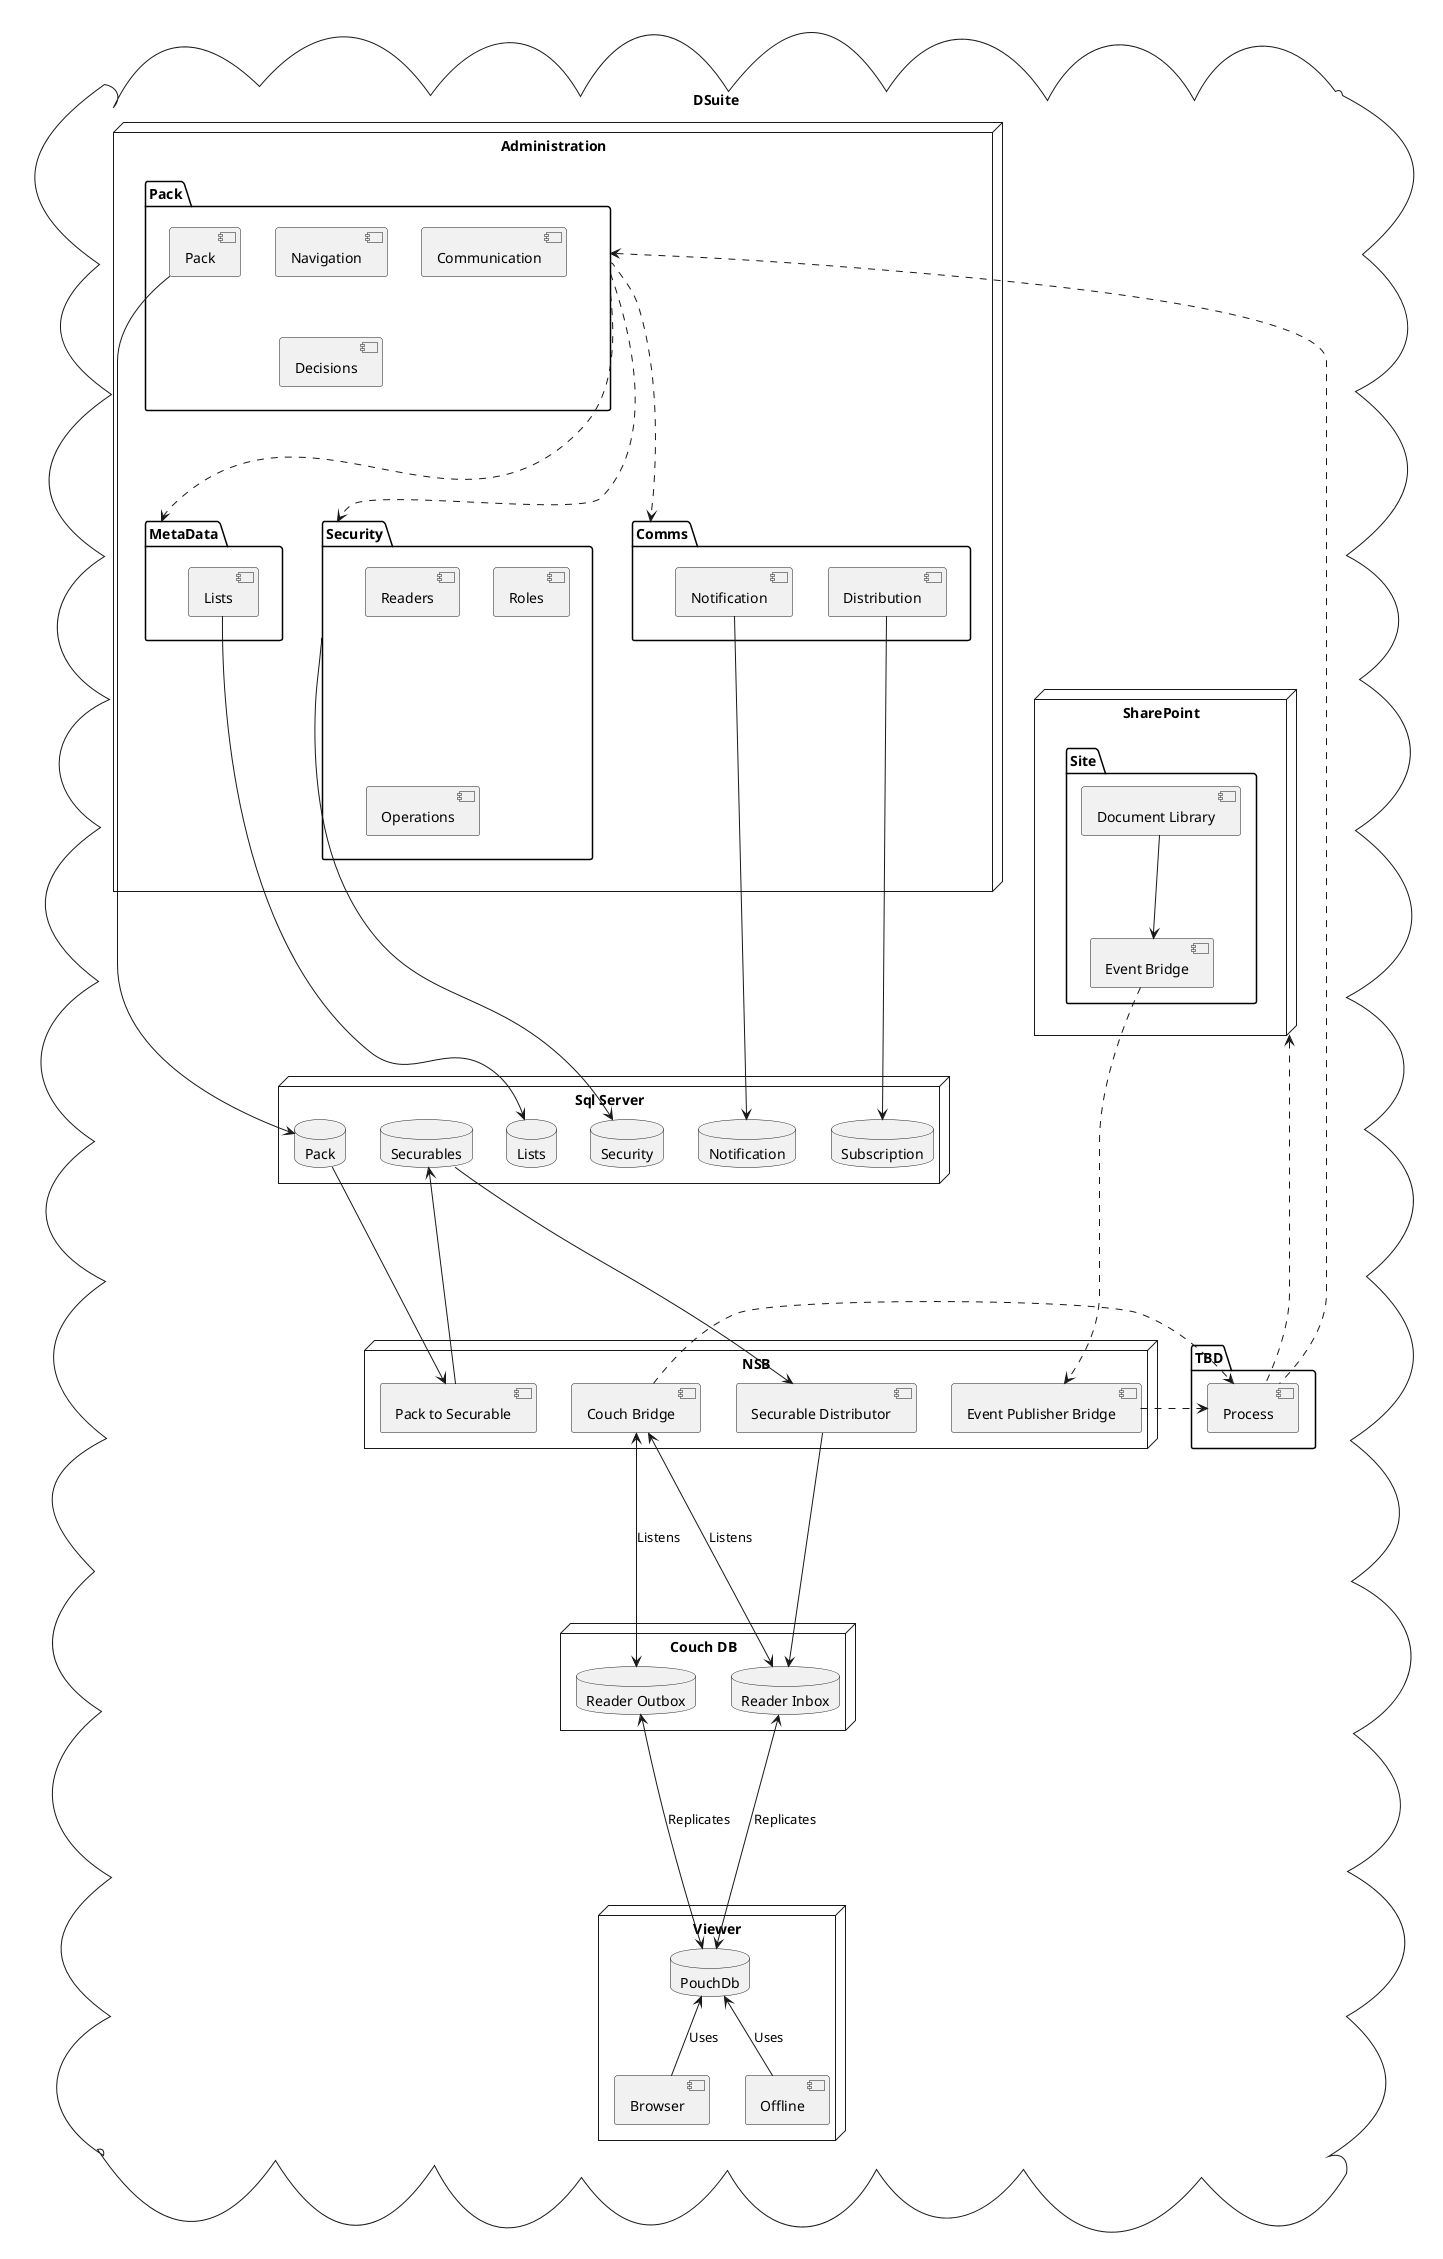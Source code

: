@startuml

cloud "DSuite" {

    node "Viewer" {

        component [Browser] as C_APP_BROWSER

        component [Offline] as C_APP_IOS

        database "PouchDb" as POUCH_DB 
    }

    node "SharePoint" as SP {
        folder "Site" {
            component [Document Library] as C_DOCUMENTLIB
            component [Event Bridge] as C_EVENTBRIDGE
        }

       
    }

    node "Administration" {

        folder "Pack"  as APP_PACK {
            component [Pack] as C_APP_PACK
            component [Navigation] as C_APP_NAVIGATION
            component [Communication] as C_APP_COMMUNICATION
            component [Decisions] as C_APP_DECISION
        }

        folder "MetaData" as APP_META {
            component [Lists] as C_APP_LISTS
        }

        folder "Security"  as APP_SECURITY {
            component [Readers] as C_APP_USERS
            component [Roles] as C_APP_ROLES
            component [Operations] as C_APP_OPERATIONS
        }

        folder "Comms" as APP_COMMS {
            component [Notification] as C_APP_NOTIFICATION
            component [Distribution] as C_APP_DISTRIBUTION
        }

    }

    node "Couch DB" {
        database "Reader Inbox" as DB_USER_INBOX
        database "Reader Outbox" as DB_USER_OUTBOX
    } 

    node "Sql Server" {

        database "Pack" as DB_PACK
        database "Lists" as DB_LISTS
        database "Security" as DB_SECURITY

        database "Notification" as DB_NOTIFICATION
        database "Subscription" as DB_SUBSCRIPTION
        database "Securables" as DB_SECURABLES
    }


    node "NSB" {
        component [Pack to Securable] as EP_P2S
        component [Securable Distributor] as EP_SEC_DIST
        component [Couch Bridge] as EP_COUCHBRIDGE
        component [Event Publisher Bridge] as EP_EVENTPUBLISHER

    }


    folder "TBD" as TBD {

        component [Process] as MYSTERY

    }
}

APP_PACK ..down..> APP_META
APP_PACK ..down..> APP_SECURITY 
APP_PACK ..down..> APP_COMMS 

MYSTERY ..up..> APP_PACK
MYSTERY ..up..> SP

C_DOCUMENTLIB -down-> C_EVENTBRIDGE

C_APP_BROWSER -up-> POUCH_DB: Uses
C_APP_IOS -up-> POUCH_DB: Uses

POUCH_DB <--up--> DB_USER_INBOX: Replicates
POUCH_DB <--up--> DB_USER_OUTBOX: Replicates

EP_COUCHBRIDGE <--down--> DB_USER_INBOX: Listens
EP_COUCHBRIDGE <--down--> DB_USER_OUTBOX: Listens

EP_COUCHBRIDGE ..right..> MYSTERY
C_EVENTBRIDGE .....>  EP_EVENTPUBLISHER

EP_EVENTPUBLISHER ..right..> MYSTERY

C_APP_PACK --down--> DB_PACK
C_APP_LISTS --down--> DB_LISTS

APP_SECURITY --down--> DB_SECURITY

C_APP_NOTIFICATION --down--> DB_NOTIFICATION
C_APP_DISTRIBUTION --down--> DB_SUBSCRIPTION

DB_PACK --down--> EP_P2S
EP_P2S --> DB_SECURABLES

DB_SECURABLES --down--> EP_SEC_DIST
EP_SEC_DIST --> DB_USER_INBOX

@enduml